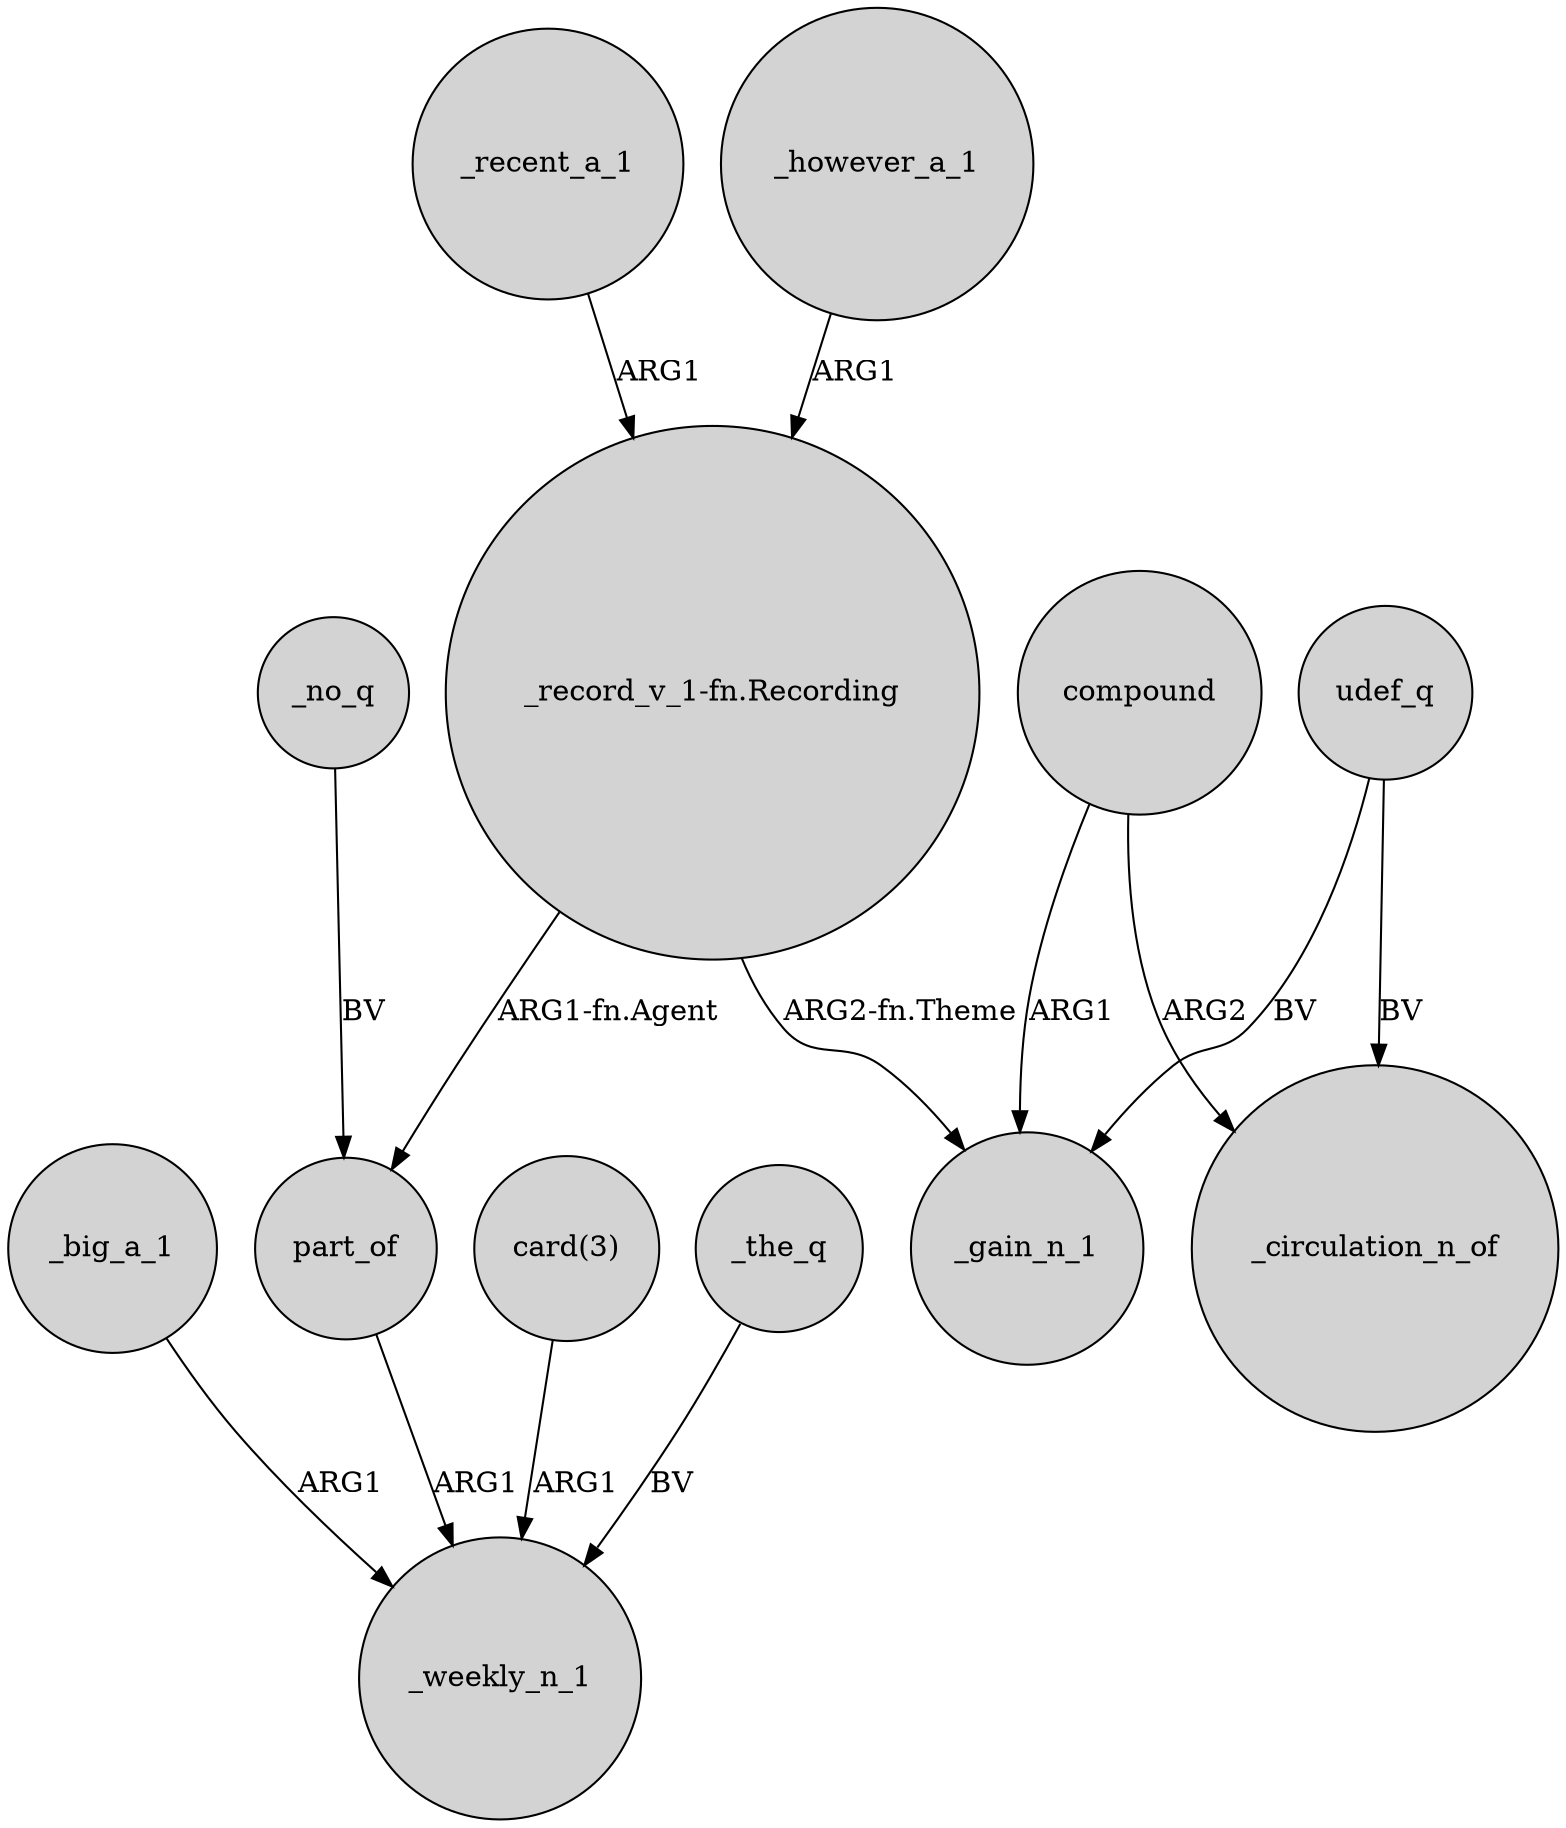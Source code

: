 digraph {
	node [shape=circle style=filled]
	_big_a_1 -> _weekly_n_1 [label=ARG1]
	part_of -> _weekly_n_1 [label=ARG1]
	"card(3)" -> _weekly_n_1 [label=ARG1]
	compound -> _gain_n_1 [label=ARG1]
	udef_q -> _circulation_n_of [label=BV]
	"_record_v_1-fn.Recording" -> _gain_n_1 [label="ARG2-fn.Theme"]
	_recent_a_1 -> "_record_v_1-fn.Recording" [label=ARG1]
	compound -> _circulation_n_of [label=ARG2]
	_the_q -> _weekly_n_1 [label=BV]
	"_record_v_1-fn.Recording" -> part_of [label="ARG1-fn.Agent"]
	udef_q -> _gain_n_1 [label=BV]
	_no_q -> part_of [label=BV]
	_however_a_1 -> "_record_v_1-fn.Recording" [label=ARG1]
}
